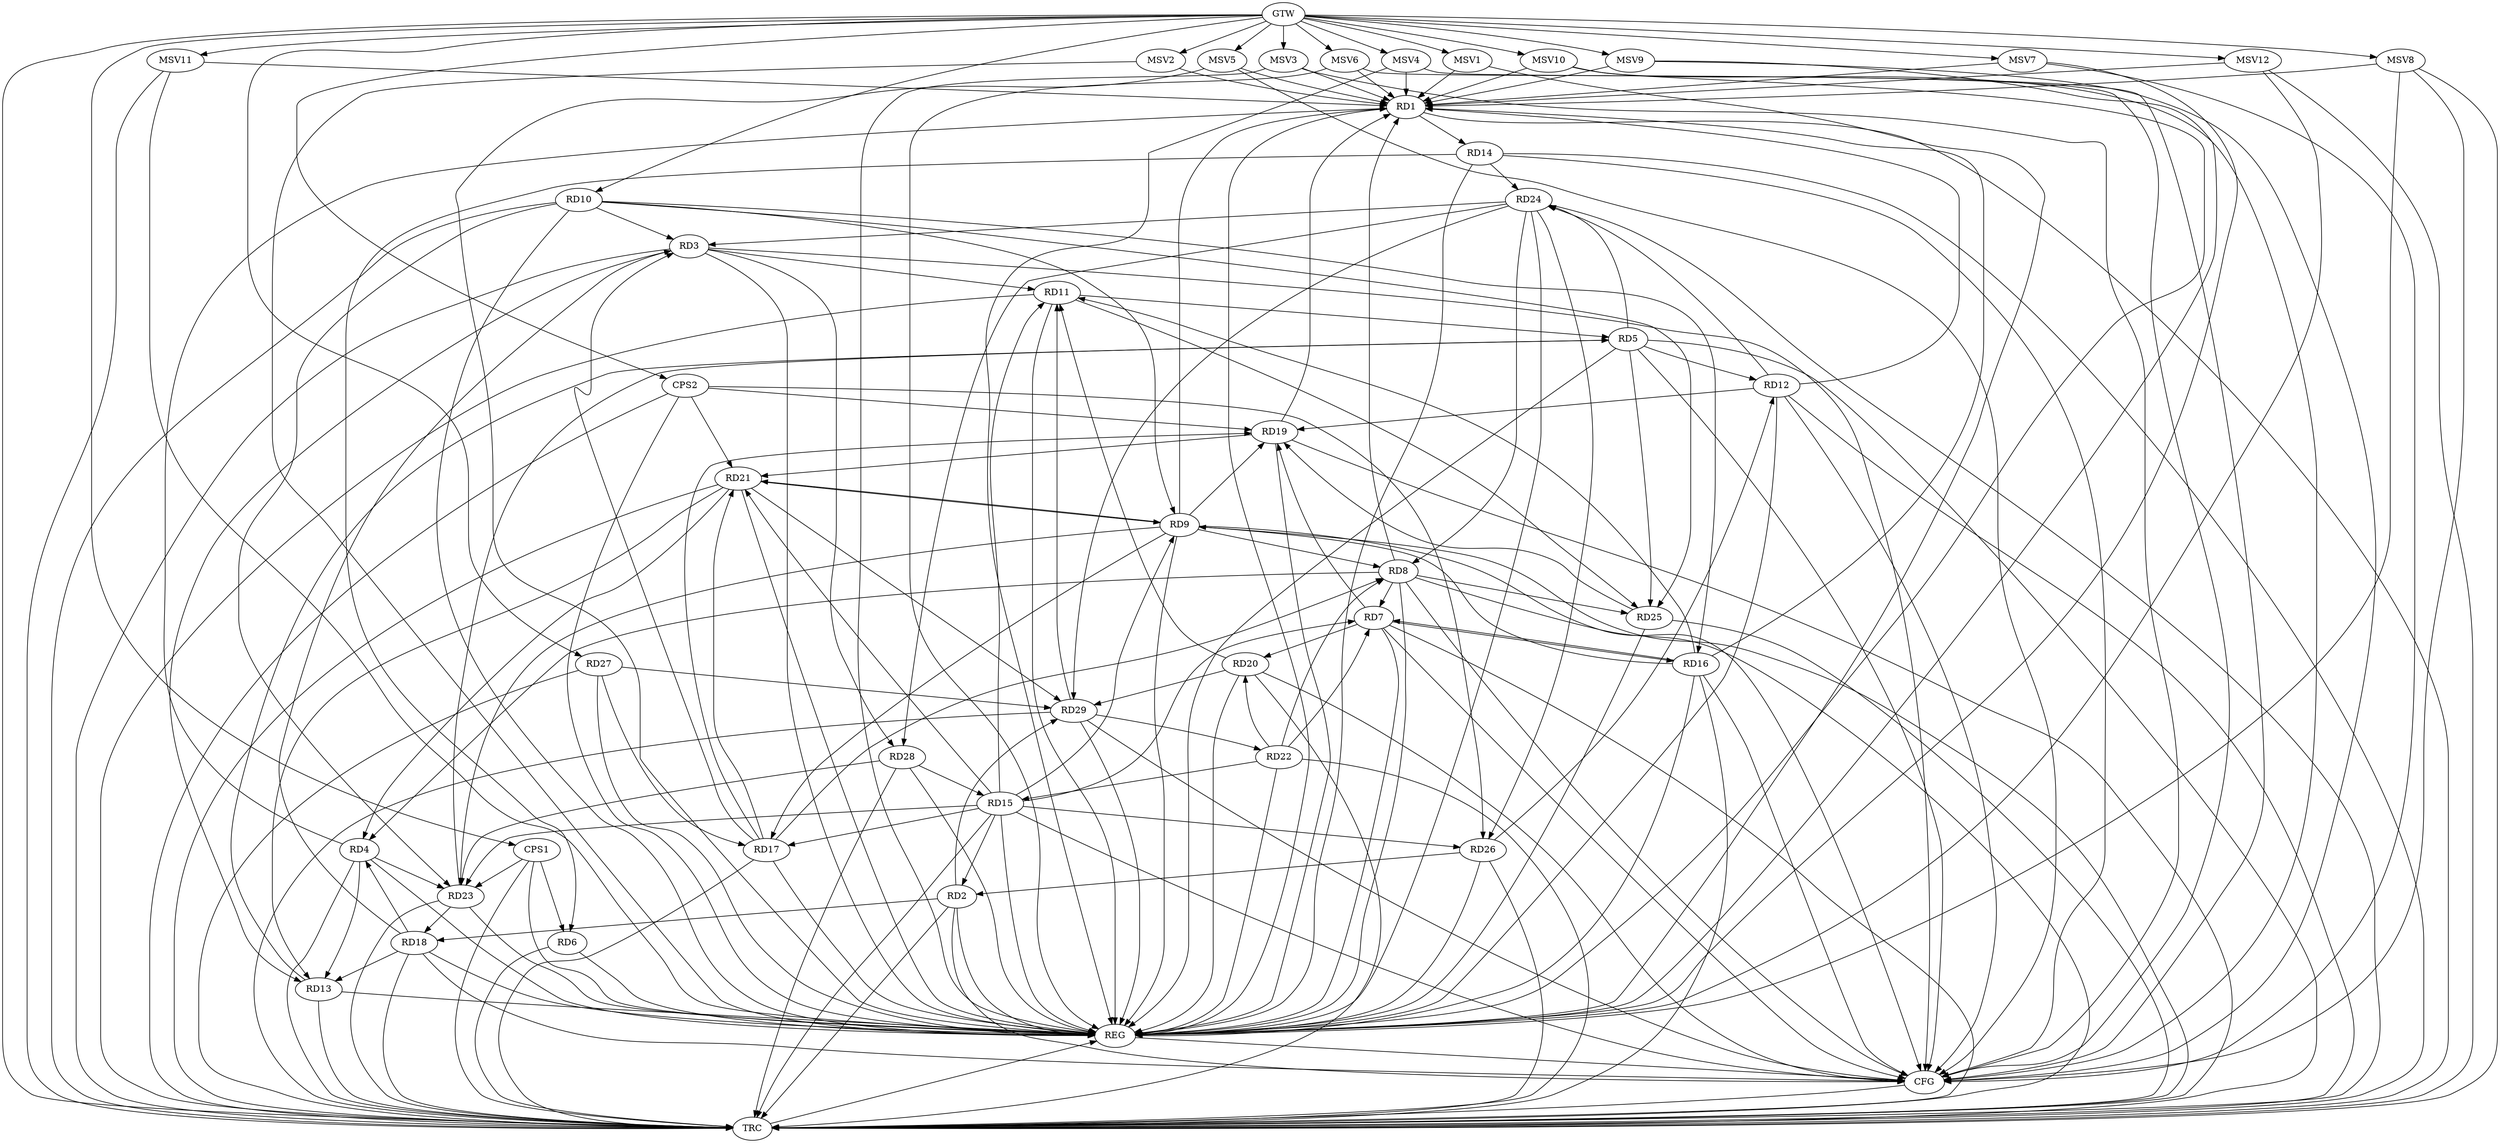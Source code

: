 strict digraph G {
  RD1 [ label="RD1" ];
  RD2 [ label="RD2" ];
  RD3 [ label="RD3" ];
  RD4 [ label="RD4" ];
  RD5 [ label="RD5" ];
  RD6 [ label="RD6" ];
  RD7 [ label="RD7" ];
  RD8 [ label="RD8" ];
  RD9 [ label="RD9" ];
  RD10 [ label="RD10" ];
  RD11 [ label="RD11" ];
  RD12 [ label="RD12" ];
  RD13 [ label="RD13" ];
  RD14 [ label="RD14" ];
  RD15 [ label="RD15" ];
  RD16 [ label="RD16" ];
  RD17 [ label="RD17" ];
  RD18 [ label="RD18" ];
  RD19 [ label="RD19" ];
  RD20 [ label="RD20" ];
  RD21 [ label="RD21" ];
  RD22 [ label="RD22" ];
  RD23 [ label="RD23" ];
  RD24 [ label="RD24" ];
  RD25 [ label="RD25" ];
  RD26 [ label="RD26" ];
  RD27 [ label="RD27" ];
  RD28 [ label="RD28" ];
  RD29 [ label="RD29" ];
  CPS1 [ label="CPS1" ];
  CPS2 [ label="CPS2" ];
  GTW [ label="GTW" ];
  REG [ label="REG" ];
  CFG [ label="CFG" ];
  TRC [ label="TRC" ];
  MSV1 [ label="MSV1" ];
  MSV2 [ label="MSV2" ];
  MSV3 [ label="MSV3" ];
  MSV4 [ label="MSV4" ];
  MSV5 [ label="MSV5" ];
  MSV6 [ label="MSV6" ];
  MSV7 [ label="MSV7" ];
  MSV8 [ label="MSV8" ];
  MSV9 [ label="MSV9" ];
  MSV10 [ label="MSV10" ];
  MSV11 [ label="MSV11" ];
  MSV12 [ label="MSV12" ];
  RD4 -> RD1;
  RD8 -> RD1;
  RD9 -> RD1;
  RD12 -> RD1;
  RD1 -> RD14;
  RD16 -> RD1;
  RD19 -> RD1;
  RD15 -> RD2;
  RD2 -> RD18;
  RD26 -> RD2;
  RD2 -> RD29;
  RD10 -> RD3;
  RD3 -> RD11;
  RD3 -> RD13;
  RD17 -> RD3;
  RD18 -> RD3;
  RD24 -> RD3;
  RD3 -> RD28;
  RD8 -> RD4;
  RD4 -> RD13;
  RD18 -> RD4;
  RD21 -> RD4;
  RD4 -> RD23;
  RD11 -> RD5;
  RD5 -> RD12;
  RD13 -> RD5;
  RD23 -> RD5;
  RD5 -> RD24;
  RD5 -> RD25;
  RD14 -> RD6;
  RD8 -> RD7;
  RD15 -> RD7;
  RD7 -> RD16;
  RD16 -> RD7;
  RD7 -> RD19;
  RD7 -> RD20;
  RD22 -> RD7;
  RD9 -> RD8;
  RD17 -> RD8;
  RD22 -> RD8;
  RD24 -> RD8;
  RD8 -> RD25;
  RD10 -> RD9;
  RD15 -> RD9;
  RD16 -> RD9;
  RD9 -> RD17;
  RD9 -> RD19;
  RD9 -> RD21;
  RD21 -> RD9;
  RD9 -> RD23;
  RD10 -> RD16;
  RD10 -> RD23;
  RD10 -> RD25;
  RD15 -> RD11;
  RD16 -> RD11;
  RD20 -> RD11;
  RD11 -> RD25;
  RD29 -> RD11;
  RD12 -> RD19;
  RD12 -> RD24;
  RD26 -> RD12;
  RD18 -> RD13;
  RD21 -> RD13;
  RD14 -> RD24;
  RD15 -> RD17;
  RD15 -> RD21;
  RD22 -> RD15;
  RD15 -> RD23;
  RD15 -> RD26;
  RD28 -> RD15;
  RD17 -> RD19;
  RD17 -> RD21;
  RD27 -> RD17;
  RD23 -> RD18;
  RD19 -> RD21;
  RD25 -> RD19;
  RD22 -> RD20;
  RD20 -> RD29;
  RD21 -> RD29;
  RD29 -> RD22;
  RD28 -> RD23;
  RD24 -> RD26;
  RD24 -> RD28;
  RD24 -> RD29;
  RD27 -> RD29;
  CPS1 -> RD6;
  CPS1 -> RD23;
  CPS2 -> RD26;
  CPS2 -> RD19;
  CPS2 -> RD21;
  GTW -> RD10;
  GTW -> RD27;
  GTW -> CPS1;
  GTW -> CPS2;
  RD1 -> REG;
  RD2 -> REG;
  RD3 -> REG;
  RD4 -> REG;
  RD5 -> REG;
  RD6 -> REG;
  RD7 -> REG;
  RD8 -> REG;
  RD9 -> REG;
  RD10 -> REG;
  RD11 -> REG;
  RD12 -> REG;
  RD13 -> REG;
  RD14 -> REG;
  RD15 -> REG;
  RD16 -> REG;
  RD17 -> REG;
  RD18 -> REG;
  RD19 -> REG;
  RD20 -> REG;
  RD21 -> REG;
  RD22 -> REG;
  RD23 -> REG;
  RD24 -> REG;
  RD25 -> REG;
  RD26 -> REG;
  RD27 -> REG;
  RD28 -> REG;
  RD29 -> REG;
  CPS1 -> REG;
  CPS2 -> REG;
  RD12 -> CFG;
  RD3 -> CFG;
  RD8 -> CFG;
  RD5 -> CFG;
  RD2 -> CFG;
  RD20 -> CFG;
  RD15 -> CFG;
  RD7 -> CFG;
  RD9 -> CFG;
  RD16 -> CFG;
  RD18 -> CFG;
  RD29 -> CFG;
  RD14 -> CFG;
  REG -> CFG;
  RD1 -> TRC;
  RD2 -> TRC;
  RD3 -> TRC;
  RD4 -> TRC;
  RD5 -> TRC;
  RD6 -> TRC;
  RD7 -> TRC;
  RD8 -> TRC;
  RD9 -> TRC;
  RD10 -> TRC;
  RD11 -> TRC;
  RD12 -> TRC;
  RD13 -> TRC;
  RD14 -> TRC;
  RD15 -> TRC;
  RD16 -> TRC;
  RD17 -> TRC;
  RD18 -> TRC;
  RD19 -> TRC;
  RD20 -> TRC;
  RD21 -> TRC;
  RD22 -> TRC;
  RD23 -> TRC;
  RD24 -> TRC;
  RD25 -> TRC;
  RD26 -> TRC;
  RD27 -> TRC;
  RD28 -> TRC;
  RD29 -> TRC;
  CPS1 -> TRC;
  CPS2 -> TRC;
  GTW -> TRC;
  CFG -> TRC;
  TRC -> REG;
  MSV1 -> RD1;
  MSV2 -> RD1;
  MSV3 -> RD1;
  MSV4 -> RD1;
  MSV5 -> RD1;
  MSV6 -> RD1;
  GTW -> MSV1;
  MSV1 -> REG;
  GTW -> MSV2;
  MSV2 -> REG;
  GTW -> MSV3;
  MSV3 -> REG;
  MSV3 -> CFG;
  GTW -> MSV4;
  MSV4 -> REG;
  MSV4 -> CFG;
  GTW -> MSV5;
  MSV5 -> REG;
  MSV5 -> CFG;
  GTW -> MSV6;
  MSV6 -> REG;
  MSV6 -> CFG;
  MSV7 -> RD1;
  GTW -> MSV7;
  MSV7 -> REG;
  MSV7 -> CFG;
  MSV8 -> RD1;
  GTW -> MSV8;
  MSV8 -> REG;
  MSV8 -> TRC;
  MSV8 -> CFG;
  MSV9 -> RD1;
  MSV10 -> RD1;
  GTW -> MSV9;
  MSV9 -> REG;
  MSV9 -> CFG;
  GTW -> MSV10;
  MSV10 -> REG;
  MSV10 -> CFG;
  MSV11 -> RD1;
  MSV12 -> RD1;
  GTW -> MSV11;
  MSV11 -> REG;
  MSV11 -> TRC;
  GTW -> MSV12;
  MSV12 -> REG;
  MSV12 -> TRC;
}
